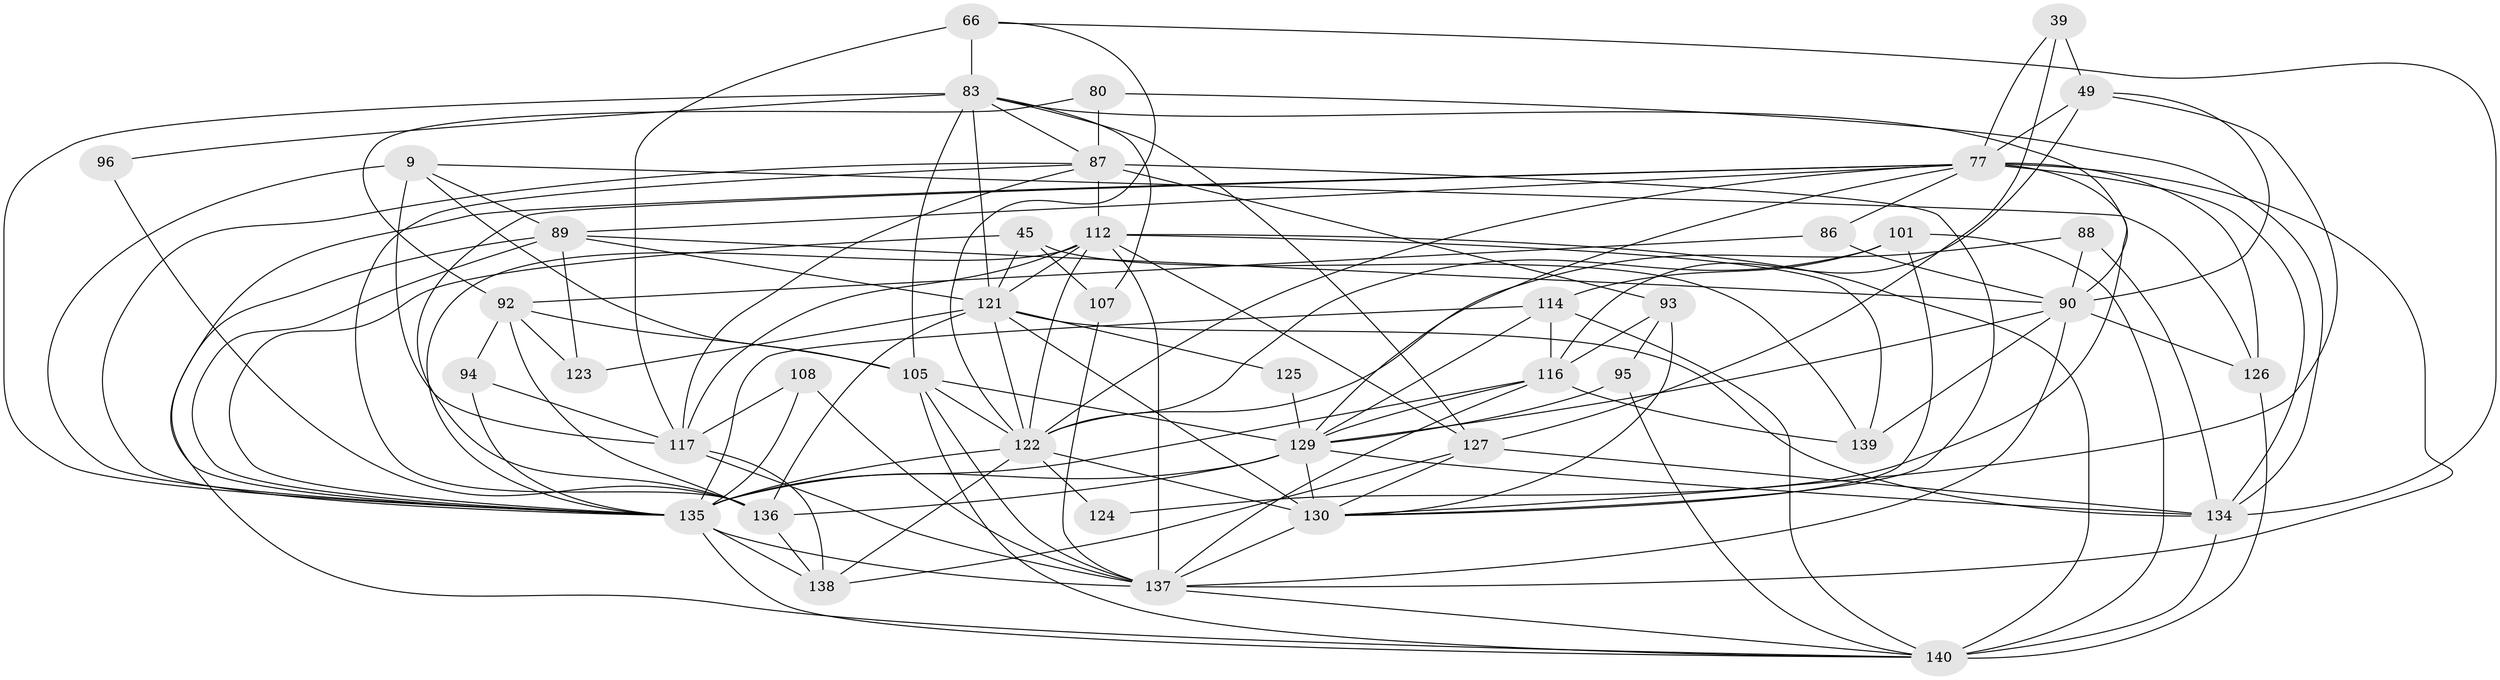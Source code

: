 // original degree distribution, {5: 0.16428571428571428, 4: 0.2785714285714286, 2: 0.09285714285714286, 6: 0.09285714285714286, 7: 0.04285714285714286, 3: 0.32142857142857145, 8: 0.007142857142857143}
// Generated by graph-tools (version 1.1) at 2025/53/03/04/25 21:53:30]
// undirected, 42 vertices, 129 edges
graph export_dot {
graph [start="1"]
  node [color=gray90,style=filled];
  9;
  39;
  45 [super="+26"];
  49 [super="+16"];
  66 [super="+24+30"];
  77 [super="+52+55"];
  80;
  83 [super="+17+73"];
  86 [super="+14"];
  87 [super="+38"];
  88;
  89 [super="+58"];
  90 [super="+69"];
  92 [super="+12"];
  93 [super="+67"];
  94;
  95;
  96;
  101 [super="+1"];
  105 [super="+33+91"];
  107;
  108 [super="+54+72"];
  112 [super="+102"];
  114;
  116 [super="+103"];
  117 [super="+20+4"];
  121 [super="+60+62+64+98"];
  122 [super="+76+68"];
  123;
  124;
  125;
  126 [super="+120"];
  127 [super="+84"];
  129 [super="+27+82+118"];
  130 [super="+97+99+119"];
  134 [super="+113"];
  135 [super="+59+75+128"];
  136 [super="+47+61+78+100"];
  137 [super="+132+115+131"];
  138 [super="+11+110"];
  139 [super="+15"];
  140 [super="+133+104"];
  9 -- 126 [weight=2];
  9 -- 117;
  9 -- 105;
  9 -- 89 [weight=2];
  9 -- 135 [weight=2];
  39 -- 77;
  39 -- 49 [weight=2];
  39 -- 127;
  45 -- 139 [weight=2];
  45 -- 107;
  45 -- 121;
  45 -- 135;
  49 -- 90;
  49 -- 116;
  49 -- 130;
  49 -- 77;
  66 -- 117 [weight=2];
  66 -- 83 [weight=2];
  66 -- 122;
  66 -- 134 [weight=2];
  77 -- 136;
  77 -- 122;
  77 -- 126 [weight=2];
  77 -- 129;
  77 -- 137 [weight=2];
  77 -- 86;
  77 -- 89 [weight=2];
  77 -- 124;
  77 -- 134 [weight=2];
  77 -- 135;
  80 -- 87;
  80 -- 92;
  80 -- 134;
  83 -- 107;
  83 -- 90;
  83 -- 87;
  83 -- 121;
  83 -- 96;
  83 -- 105;
  83 -- 135 [weight=3];
  83 -- 127;
  86 -- 90;
  86 -- 92;
  87 -- 117;
  87 -- 93 [weight=2];
  87 -- 112;
  87 -- 130 [weight=2];
  87 -- 136;
  87 -- 135;
  88 -- 90;
  88 -- 122;
  88 -- 134;
  89 -- 140;
  89 -- 121;
  89 -- 90;
  89 -- 123;
  89 -- 135;
  90 -- 126 [weight=2];
  90 -- 139;
  90 -- 129 [weight=2];
  90 -- 137;
  92 -- 94;
  92 -- 123 [weight=2];
  92 -- 105;
  92 -- 136;
  93 -- 116 [weight=2];
  93 -- 95;
  93 -- 130 [weight=2];
  94 -- 117;
  94 -- 135;
  95 -- 129;
  95 -- 140;
  96 -- 136;
  101 -- 114 [weight=2];
  101 -- 140 [weight=2];
  101 -- 130;
  101 -- 122;
  105 -- 140;
  105 -- 129;
  105 -- 122;
  105 -- 137;
  107 -- 137;
  108 -- 117 [weight=2];
  108 -- 135 [weight=2];
  108 -- 137;
  112 -- 117;
  112 -- 139;
  112 -- 140;
  112 -- 122 [weight=2];
  112 -- 127;
  112 -- 121;
  112 -- 135;
  112 -- 137 [weight=2];
  114 -- 116 [weight=2];
  114 -- 129;
  114 -- 140;
  114 -- 135;
  116 -- 137;
  116 -- 139;
  116 -- 129;
  116 -- 135;
  117 -- 138;
  117 -- 137;
  121 -- 123 [weight=2];
  121 -- 125 [weight=2];
  121 -- 136 [weight=2];
  121 -- 122;
  121 -- 134 [weight=2];
  121 -- 130;
  122 -- 138 [weight=2];
  122 -- 124;
  122 -- 130;
  122 -- 135 [weight=2];
  125 -- 129 [weight=2];
  126 -- 140;
  127 -- 130;
  127 -- 134;
  127 -- 138;
  129 -- 130 [weight=5];
  129 -- 136 [weight=2];
  129 -- 134;
  129 -- 135 [weight=4];
  130 -- 137 [weight=3];
  134 -- 140 [weight=2];
  135 -- 138;
  135 -- 137 [weight=4];
  135 -- 140;
  136 -- 138 [weight=2];
  137 -- 140;
}
